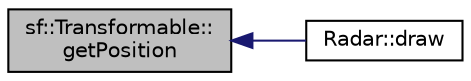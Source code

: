 digraph "sf::Transformable::getPosition"
{
  edge [fontname="Helvetica",fontsize="10",labelfontname="Helvetica",labelfontsize="10"];
  node [fontname="Helvetica",fontsize="10",shape=record];
  rankdir="LR";
  Node5 [label="sf::Transformable::\lgetPosition",height=0.2,width=0.4,color="black", fillcolor="grey75", style="filled", fontcolor="black"];
  Node5 -> Node6 [dir="back",color="midnightblue",fontsize="10",style="solid",fontname="Helvetica"];
  Node6 [label="Radar::draw",height=0.2,width=0.4,color="black", fillcolor="white", style="filled",URL="$class_radar.html#a89658480ff0e15b096097f8b7965893b",tooltip="Draw the object to a render target. "];
}
